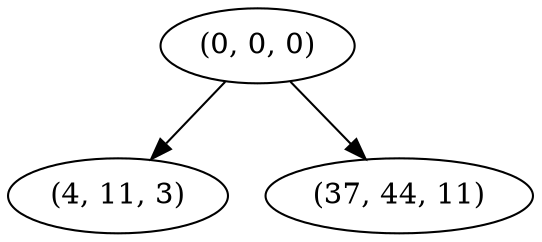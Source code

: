digraph tree {
    "(0, 0, 0)";
    "(4, 11, 3)";
    "(37, 44, 11)";
    "(0, 0, 0)" -> "(4, 11, 3)";
    "(0, 0, 0)" -> "(37, 44, 11)";
}
